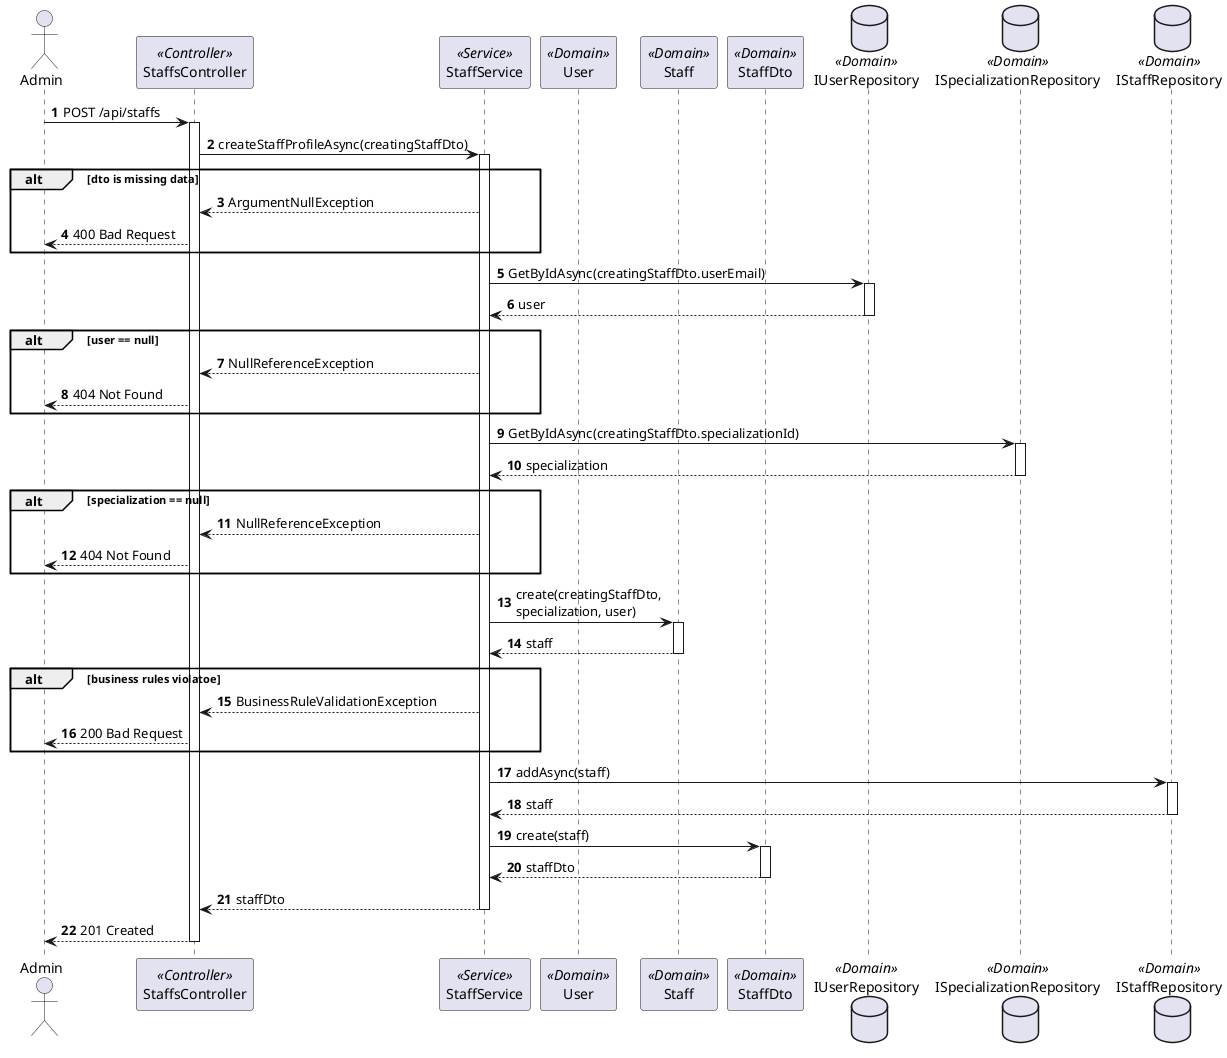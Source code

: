 @startuml process-view-2
autonumber

actor "Admin" as Adm
participant "StaffsController" as Controller <<Controller>>
participant "StaffService" as Service <<Service>>
participant "User" as User <<Domain>>
participant "Staff" as Staff <<Domain>>
participant "StaffDto" as StaffDto <<Domain>>
database "IUserRepository" as UserRepository <<Domain>>
database "ISpecializationRepository" as SpecializationRepository <<Domain>>
database "IStaffRepository" as StaffRepository <<Domain>>


Adm -> Controller : POST /api/staffs
activate Controller
    Controller -> Service : createStaffProfileAsync(creatingStaffDto)
    activate Service
alt dto is missing data
        Service --> Controller : ArgumentNullException
    Controller --> Adm : 400 Bad Request
end alt
        Service -> UserRepository : GetByIdAsync(creatingStaffDto.userEmail)
        activate UserRepository
            UserRepository --> Service : user
        deactivate UserRepository
alt user == null
        Service --> Controller : NullReferenceException
    Controller --> Adm : 404 Not Found
end alt
        Service -> SpecializationRepository : GetByIdAsync(creatingStaffDto.specializationId)
        activate SpecializationRepository
            SpecializationRepository --> Service : specialization
        deactivate SpecializationRepository
alt specialization == null
        Service --> Controller : NullReferenceException
    Controller --> Adm : 404 Not Found
end alt
        Service -> Staff : create(creatingStaffDto,\nspecialization, user)
        activate Staff
            Staff --> Service : staff
        deactivate Staff
alt business rules violatoe
        Service --> Controller : BusinessRuleValidationException
    Controller --> Adm : 200 Bad Request
end alt
        Service -> StaffRepository : addAsync(staff)
        activate StaffRepository
            StaffRepository --> Service : staff
        deactivate StaffRepository
        Service -> StaffDto : create(staff)
        activate StaffDto
            StaffDto --> Service : staffDto
        deactivate StaffDto
        Service --> Controller : staffDto
    deactivate Service
    Controller --> Adm : 201 Created
deactivate Controller

@enduml